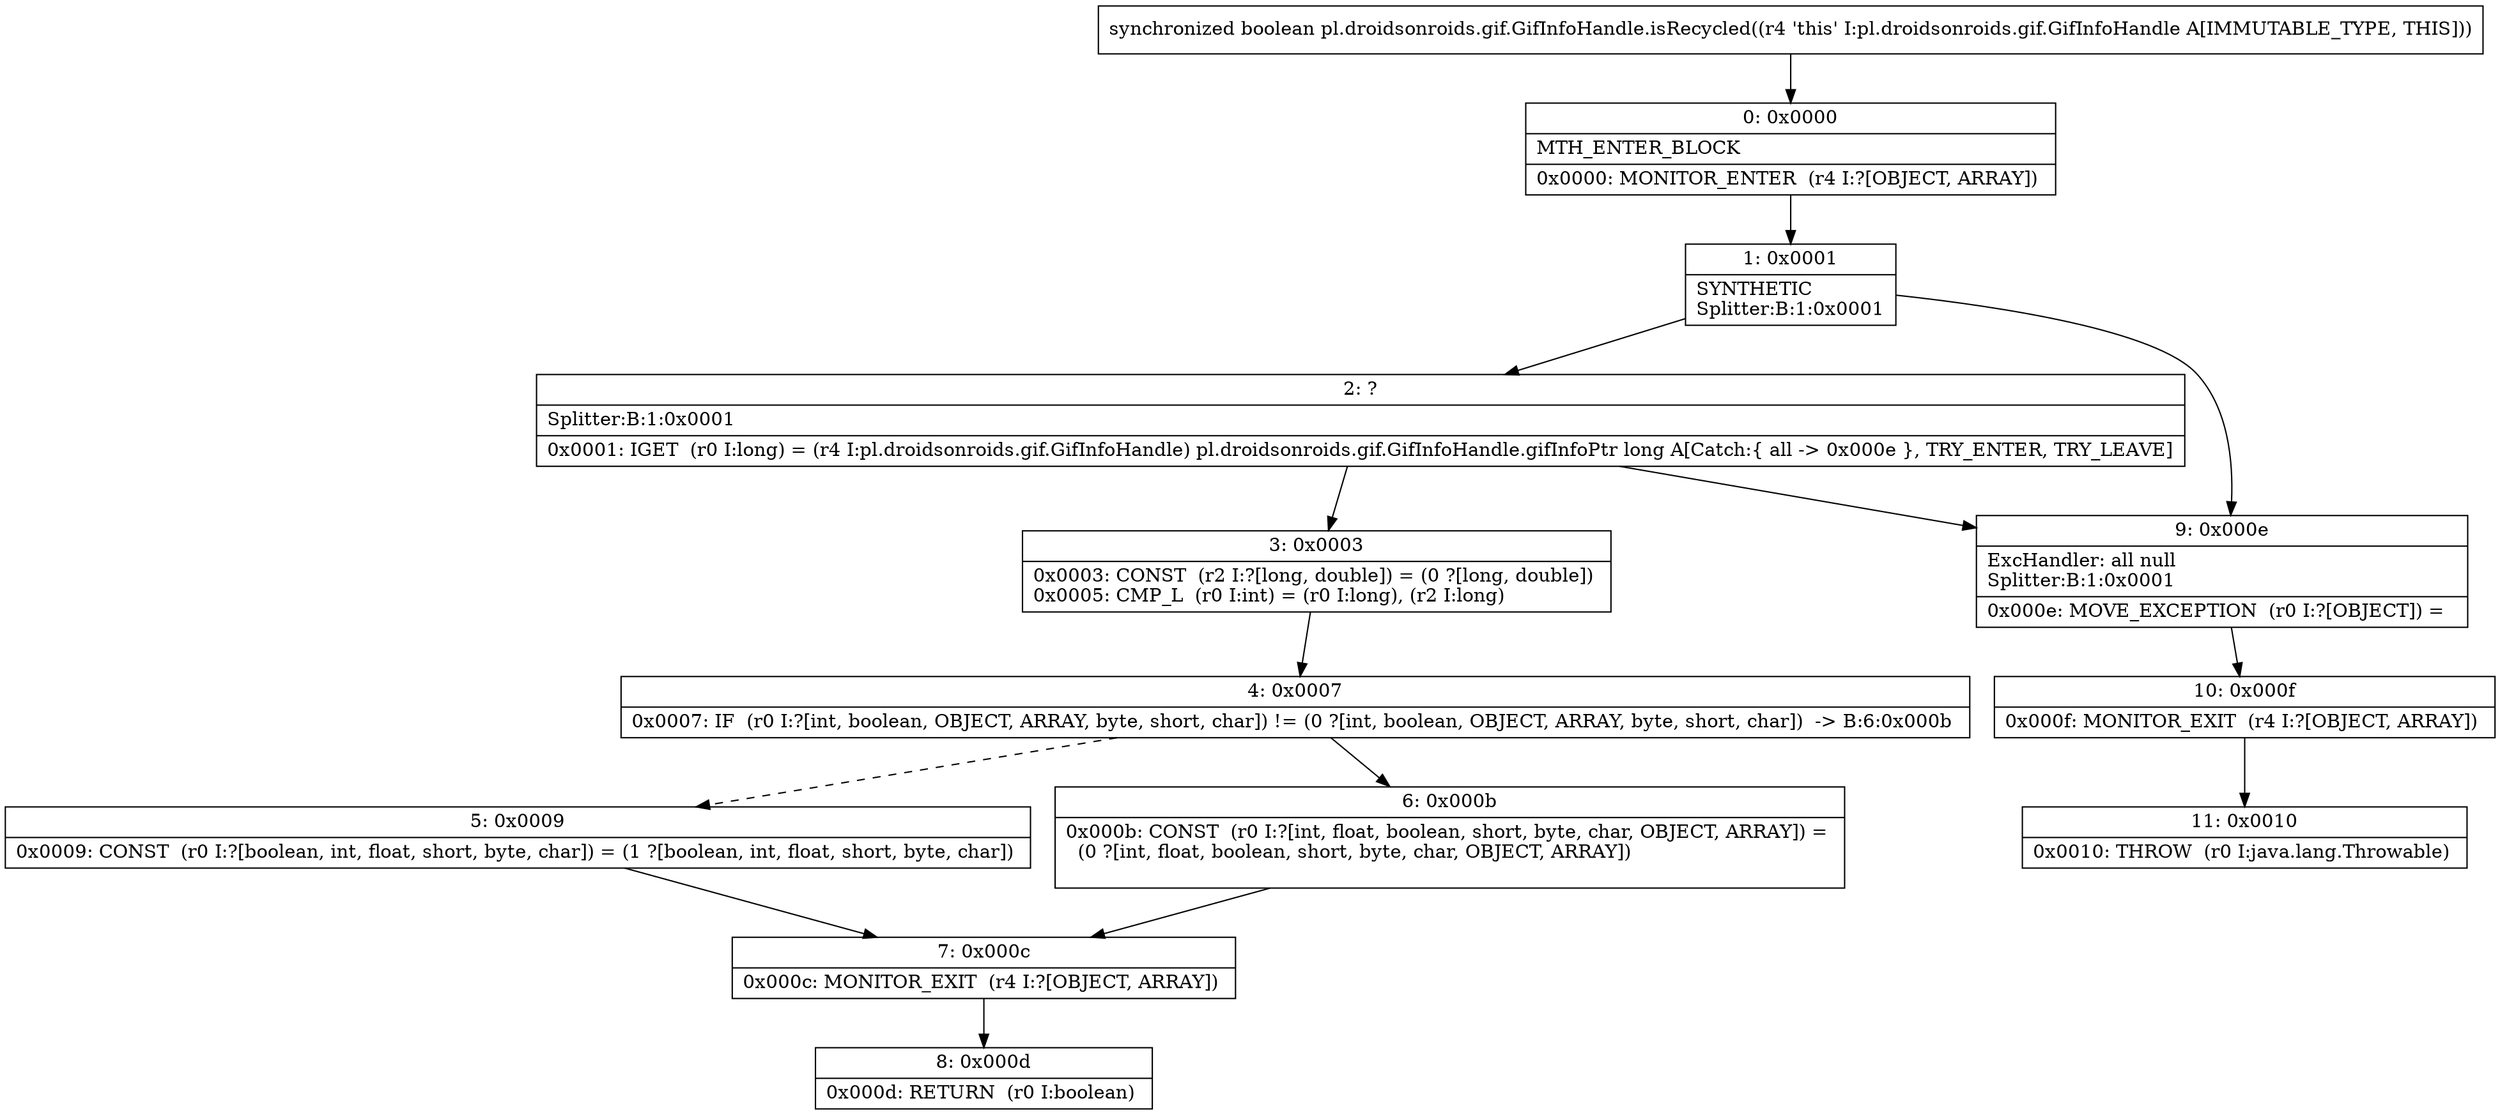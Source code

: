 digraph "CFG forpl.droidsonroids.gif.GifInfoHandle.isRecycled()Z" {
Node_0 [shape=record,label="{0\:\ 0x0000|MTH_ENTER_BLOCK\l|0x0000: MONITOR_ENTER  (r4 I:?[OBJECT, ARRAY]) \l}"];
Node_1 [shape=record,label="{1\:\ 0x0001|SYNTHETIC\lSplitter:B:1:0x0001\l}"];
Node_2 [shape=record,label="{2\:\ ?|Splitter:B:1:0x0001\l|0x0001: IGET  (r0 I:long) = (r4 I:pl.droidsonroids.gif.GifInfoHandle) pl.droidsonroids.gif.GifInfoHandle.gifInfoPtr long A[Catch:\{ all \-\> 0x000e \}, TRY_ENTER, TRY_LEAVE]\l}"];
Node_3 [shape=record,label="{3\:\ 0x0003|0x0003: CONST  (r2 I:?[long, double]) = (0 ?[long, double]) \l0x0005: CMP_L  (r0 I:int) = (r0 I:long), (r2 I:long) \l}"];
Node_4 [shape=record,label="{4\:\ 0x0007|0x0007: IF  (r0 I:?[int, boolean, OBJECT, ARRAY, byte, short, char]) != (0 ?[int, boolean, OBJECT, ARRAY, byte, short, char])  \-\> B:6:0x000b \l}"];
Node_5 [shape=record,label="{5\:\ 0x0009|0x0009: CONST  (r0 I:?[boolean, int, float, short, byte, char]) = (1 ?[boolean, int, float, short, byte, char]) \l}"];
Node_6 [shape=record,label="{6\:\ 0x000b|0x000b: CONST  (r0 I:?[int, float, boolean, short, byte, char, OBJECT, ARRAY]) = \l  (0 ?[int, float, boolean, short, byte, char, OBJECT, ARRAY])\l \l}"];
Node_7 [shape=record,label="{7\:\ 0x000c|0x000c: MONITOR_EXIT  (r4 I:?[OBJECT, ARRAY]) \l}"];
Node_8 [shape=record,label="{8\:\ 0x000d|0x000d: RETURN  (r0 I:boolean) \l}"];
Node_9 [shape=record,label="{9\:\ 0x000e|ExcHandler: all null\lSplitter:B:1:0x0001\l|0x000e: MOVE_EXCEPTION  (r0 I:?[OBJECT]) =  \l}"];
Node_10 [shape=record,label="{10\:\ 0x000f|0x000f: MONITOR_EXIT  (r4 I:?[OBJECT, ARRAY]) \l}"];
Node_11 [shape=record,label="{11\:\ 0x0010|0x0010: THROW  (r0 I:java.lang.Throwable) \l}"];
MethodNode[shape=record,label="{synchronized boolean pl.droidsonroids.gif.GifInfoHandle.isRecycled((r4 'this' I:pl.droidsonroids.gif.GifInfoHandle A[IMMUTABLE_TYPE, THIS])) }"];
MethodNode -> Node_0;
Node_0 -> Node_1;
Node_1 -> Node_2;
Node_1 -> Node_9;
Node_2 -> Node_3;
Node_2 -> Node_9;
Node_3 -> Node_4;
Node_4 -> Node_5[style=dashed];
Node_4 -> Node_6;
Node_5 -> Node_7;
Node_6 -> Node_7;
Node_7 -> Node_8;
Node_9 -> Node_10;
Node_10 -> Node_11;
}

